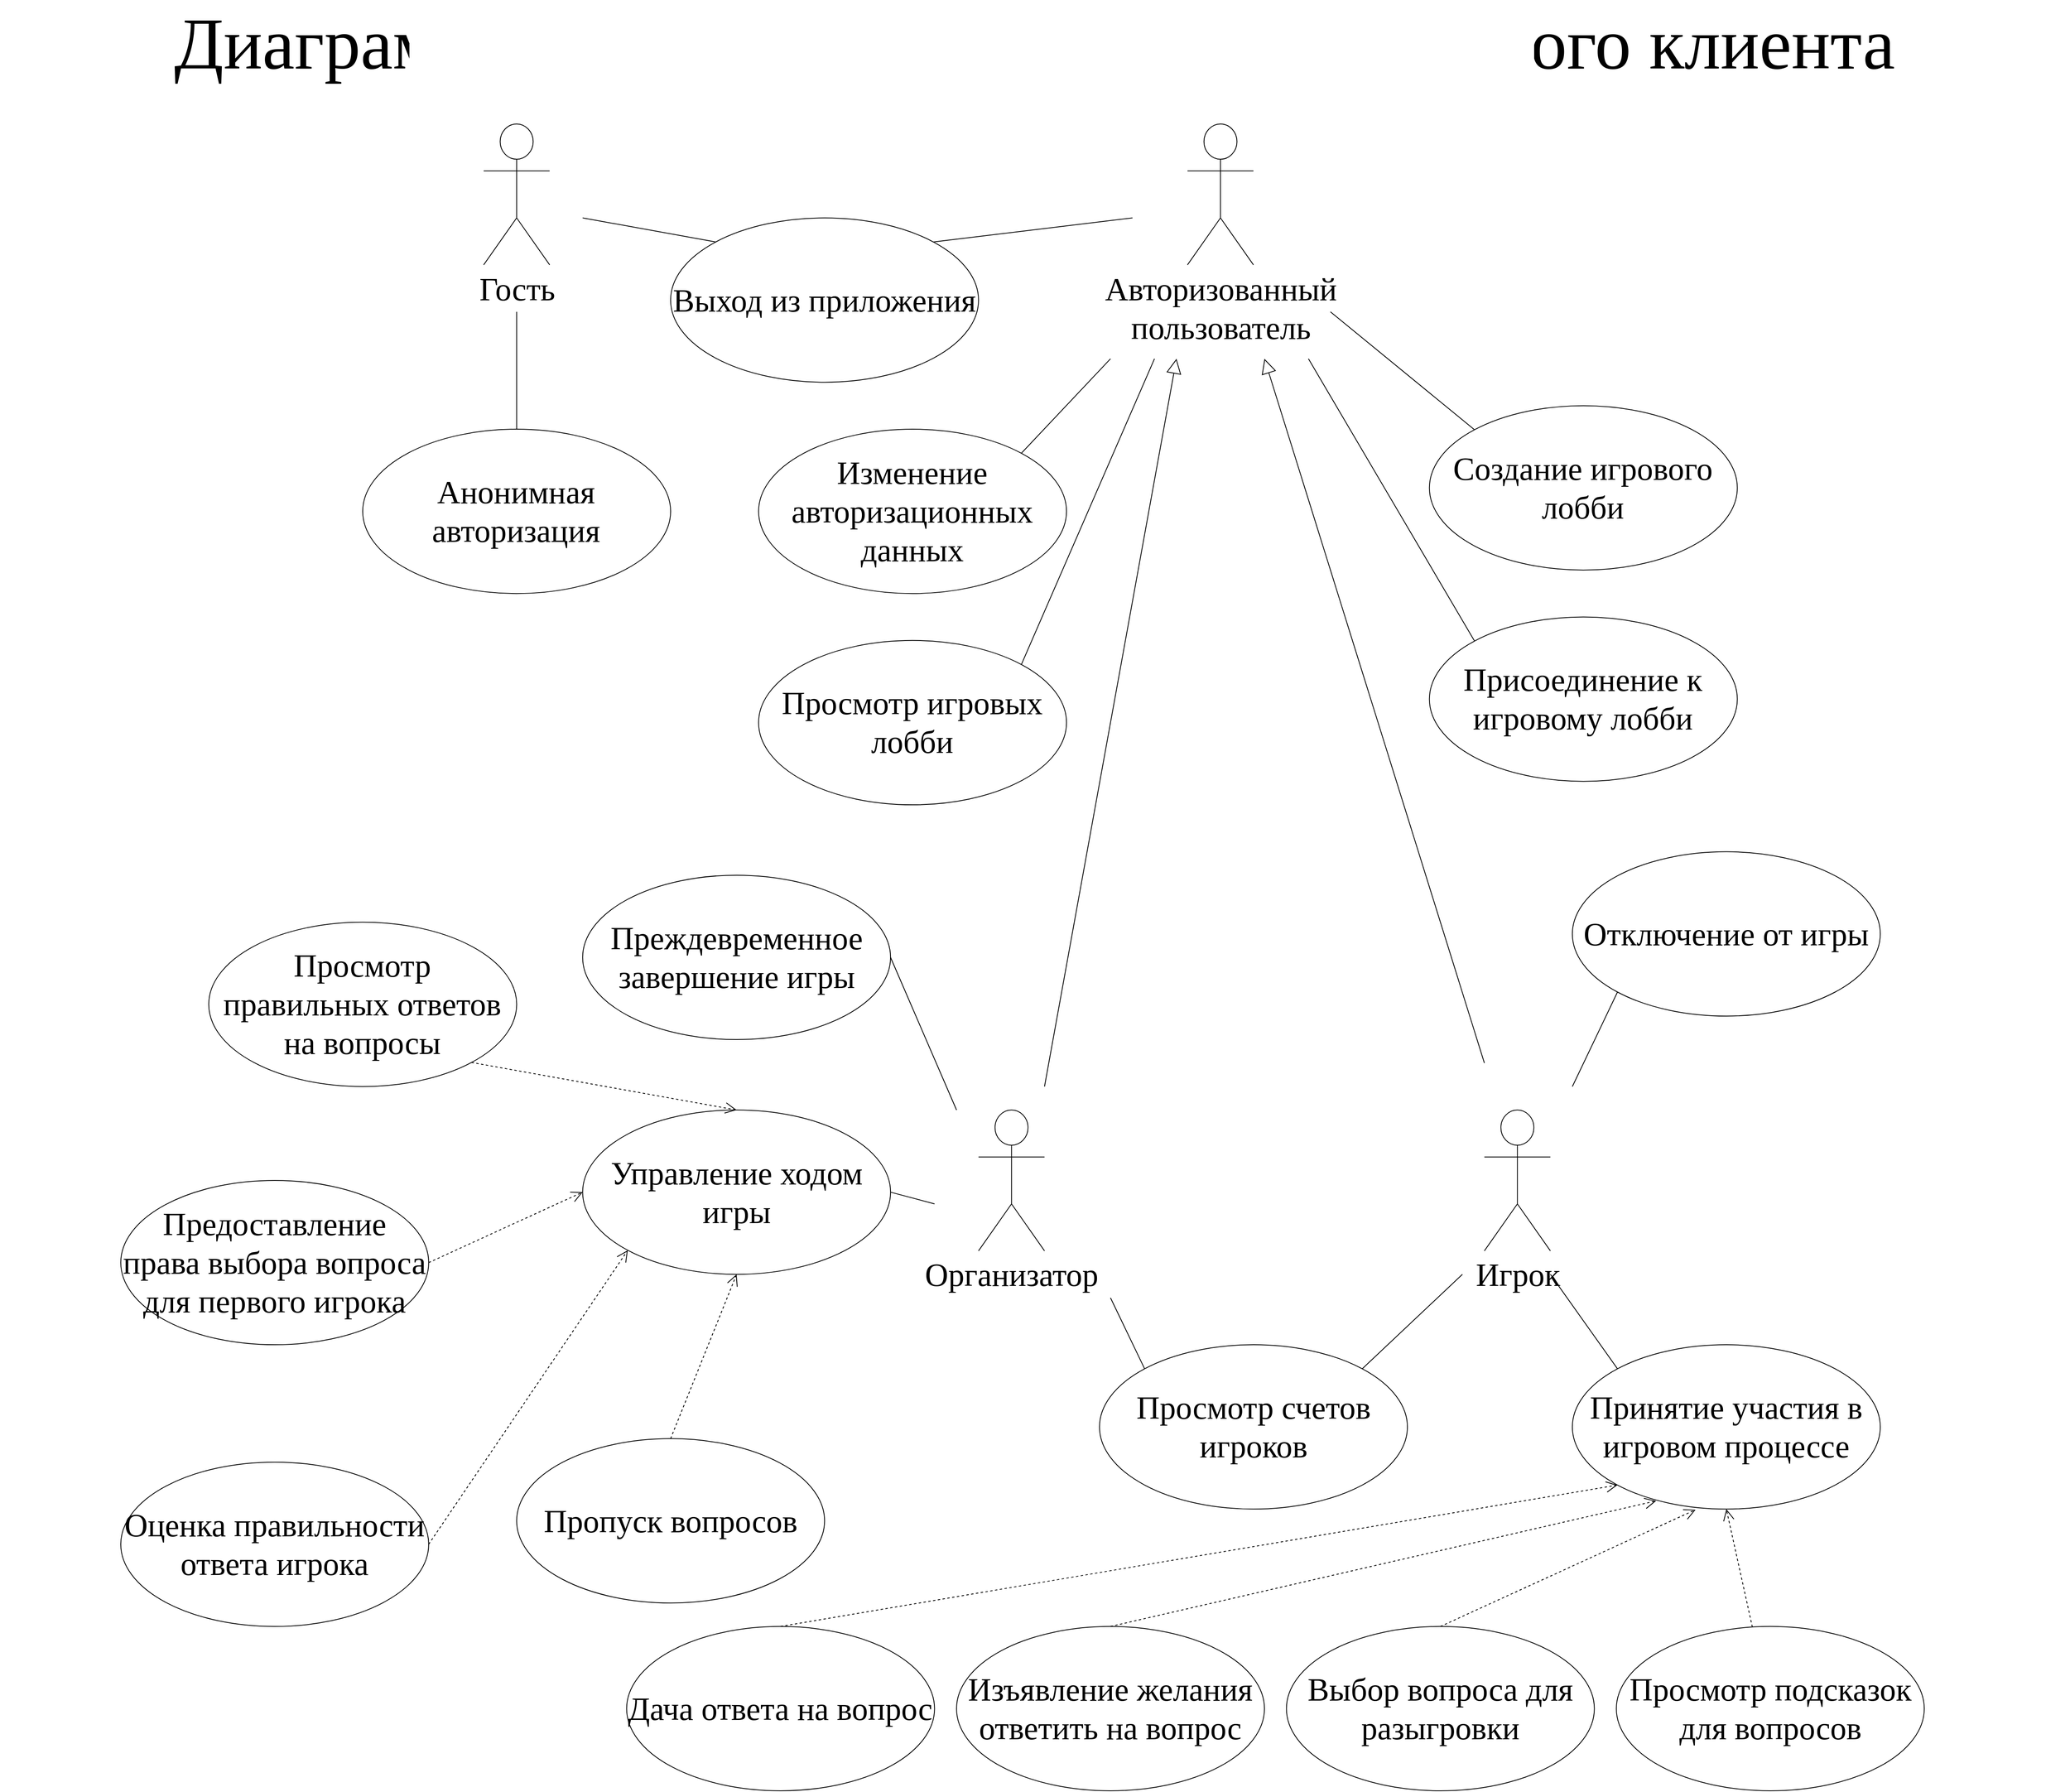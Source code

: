 <mxfile version="14.4.3" type="device"><diagram id="gBVzImfNDz74cVHBCHOD" name="Page-1"><mxGraphModel dx="5430" dy="4030" grid="0" gridSize="10" guides="1" tooltips="1" connect="1" arrows="1" fold="1" page="1" pageScale="1" pageWidth="3300" pageHeight="2339" math="0" shadow="0"><root><mxCell id="0"/><mxCell id="1" parent="0"/><mxCell id="9QUMbNn4nN6vszICzgs2-1" value="" style="group;fontFamily=Times New Roman;fontSize=40;" parent="1" vertex="1" connectable="0"><mxGeometry x="640" y="220" width="2240" height="2070" as="geometry"/></mxCell><mxCell id="wkiHpOZ1ZCbrlc2kg0uj-102" value="Гость" style="shape=umlActor;verticalLabelPosition=bottom;verticalAlign=top;html=1;strokeWidth=1;fontFamily=Times New Roman;fontSize=40;" parent="9QUMbNn4nN6vszICzgs2-1" vertex="1"><mxGeometry x="450.732" width="81.951" height="174.93" as="geometry"/></mxCell><mxCell id="wkiHpOZ1ZCbrlc2kg0uj-103" value="Анонимная &lt;br style=&quot;font-size: 40px;&quot;&gt;авторизация" style="ellipse;whiteSpace=wrap;html=1;strokeWidth=1;fontFamily=Times New Roman;fontSize=40;" parent="9QUMbNn4nN6vszICzgs2-1" vertex="1"><mxGeometry x="300.488" y="379.014" width="382.439" height="204.085" as="geometry"/></mxCell><mxCell id="wkiHpOZ1ZCbrlc2kg0uj-108" value="Авторизованный &lt;br style=&quot;font-size: 40px;&quot;&gt;пользователь" style="shape=umlActor;verticalLabelPosition=bottom;verticalAlign=top;html=1;strokeWidth=1;fontFamily=Times New Roman;fontSize=40;" parent="9QUMbNn4nN6vszICzgs2-1" vertex="1"><mxGeometry x="1324.878" width="81.951" height="174.93" as="geometry"/></mxCell><mxCell id="wkiHpOZ1ZCbrlc2kg0uj-110" value="Игрок" style="shape=umlActor;verticalLabelPosition=bottom;verticalAlign=top;html=1;strokeWidth=1;fontFamily=Times New Roman;fontSize=40;" parent="9QUMbNn4nN6vszICzgs2-1" vertex="1"><mxGeometry x="1693.659" y="1224.507" width="81.951" height="174.93" as="geometry"/></mxCell><mxCell id="wkiHpOZ1ZCbrlc2kg0uj-111" value="Организатор" style="shape=umlActor;verticalLabelPosition=bottom;verticalAlign=top;html=1;strokeWidth=1;fontFamily=Times New Roman;fontSize=40;" parent="9QUMbNn4nN6vszICzgs2-1" vertex="1"><mxGeometry x="1065.366" y="1224.507" width="81.951" height="174.93" as="geometry"/></mxCell><mxCell id="wkiHpOZ1ZCbrlc2kg0uj-114" value="Просмотр игровых лобби" style="ellipse;whiteSpace=wrap;html=1;strokeWidth=1;fontFamily=Times New Roman;fontSize=40;" parent="9QUMbNn4nN6vszICzgs2-1" vertex="1"><mxGeometry x="792.195" y="641.408" width="382.439" height="204.085" as="geometry"/></mxCell><mxCell id="wkiHpOZ1ZCbrlc2kg0uj-115" value="Изменение авторизационных данных" style="ellipse;whiteSpace=wrap;html=1;strokeWidth=1;fontFamily=Times New Roman;fontSize=40;" parent="9QUMbNn4nN6vszICzgs2-1" vertex="1"><mxGeometry x="792.195" y="379.014" width="382.439" height="204.085" as="geometry"/></mxCell><mxCell id="wkiHpOZ1ZCbrlc2kg0uj-116" value="Создание игрового лобби" style="ellipse;whiteSpace=wrap;html=1;strokeWidth=1;fontFamily=Times New Roman;fontSize=40;" parent="9QUMbNn4nN6vszICzgs2-1" vertex="1"><mxGeometry x="1625.366" y="349.859" width="382.439" height="204.085" as="geometry"/></mxCell><mxCell id="wkiHpOZ1ZCbrlc2kg0uj-117" value="Присоединение к игровому лобби" style="ellipse;whiteSpace=wrap;html=1;strokeWidth=1;fontFamily=Times New Roman;fontSize=40;" parent="9QUMbNn4nN6vszICzgs2-1" vertex="1"><mxGeometry x="1625.366" y="612.254" width="382.439" height="204.085" as="geometry"/></mxCell><mxCell id="wkiHpOZ1ZCbrlc2kg0uj-120" value="" style="endArrow=none;html=1;exitX=1;exitY=0;exitDx=0;exitDy=0;fontFamily=Times New Roman;fontSize=40;" parent="9QUMbNn4nN6vszICzgs2-1" source="wkiHpOZ1ZCbrlc2kg0uj-115" edge="1"><mxGeometry width="50" height="50" relative="1" as="geometry"><mxPoint x="1147.317" y="437.324" as="sourcePoint"/><mxPoint x="1229.268" y="291.549" as="targetPoint"/></mxGeometry></mxCell><mxCell id="wkiHpOZ1ZCbrlc2kg0uj-122" value="" style="endArrow=none;html=1;exitX=0.5;exitY=0;exitDx=0;exitDy=0;fontFamily=Times New Roman;fontSize=40;" parent="9QUMbNn4nN6vszICzgs2-1" source="wkiHpOZ1ZCbrlc2kg0uj-103" edge="1"><mxGeometry width="50" height="50" relative="1" as="geometry"><mxPoint x="641.951" y="291.549" as="sourcePoint"/><mxPoint x="491.707" y="233.239" as="targetPoint"/></mxGeometry></mxCell><mxCell id="wkiHpOZ1ZCbrlc2kg0uj-123" value="" style="endArrow=none;html=1;exitX=1;exitY=0;exitDx=0;exitDy=0;fontFamily=Times New Roman;fontSize=40;" parent="9QUMbNn4nN6vszICzgs2-1" source="wkiHpOZ1ZCbrlc2kg0uj-114" edge="1"><mxGeometry width="50" height="50" relative="1" as="geometry"><mxPoint x="1256.585" y="728.873" as="sourcePoint"/><mxPoint x="1283.902" y="291.549" as="targetPoint"/></mxGeometry></mxCell><mxCell id="wkiHpOZ1ZCbrlc2kg0uj-124" value="" style="endArrow=none;html=1;entryX=0;entryY=0;entryDx=0;entryDy=0;fontFamily=Times New Roman;fontSize=40;" parent="9QUMbNn4nN6vszICzgs2-1" target="wkiHpOZ1ZCbrlc2kg0uj-116" edge="1"><mxGeometry width="50" height="50" relative="1" as="geometry"><mxPoint x="1502.439" y="233.239" as="sourcePoint"/><mxPoint x="1461.463" y="874.648" as="targetPoint"/></mxGeometry></mxCell><mxCell id="wkiHpOZ1ZCbrlc2kg0uj-125" value="" style="endArrow=none;html=1;entryX=0;entryY=0;entryDx=0;entryDy=0;fontFamily=Times New Roman;fontSize=40;" parent="9QUMbNn4nN6vszICzgs2-1" target="wkiHpOZ1ZCbrlc2kg0uj-117" edge="1"><mxGeometry width="50" height="50" relative="1" as="geometry"><mxPoint x="1475.122" y="291.549" as="sourcePoint"/><mxPoint x="696.585" y="1166.197" as="targetPoint"/></mxGeometry></mxCell><mxCell id="wkiHpOZ1ZCbrlc2kg0uj-126" value="Выход из приложения" style="ellipse;whiteSpace=wrap;html=1;strokeWidth=1;fontFamily=Times New Roman;fontSize=40;" parent="9QUMbNn4nN6vszICzgs2-1" vertex="1"><mxGeometry x="682.927" y="116.62" width="382.439" height="204.085" as="geometry"/></mxCell><mxCell id="wkiHpOZ1ZCbrlc2kg0uj-127" value="" style="endArrow=none;html=1;entryX=0;entryY=0;entryDx=0;entryDy=0;fontFamily=Times New Roman;fontSize=40;" parent="9QUMbNn4nN6vszICzgs2-1" target="wkiHpOZ1ZCbrlc2kg0uj-126" edge="1"><mxGeometry width="50" height="50" relative="1" as="geometry"><mxPoint x="573.659" y="116.62" as="sourcePoint"/><mxPoint x="655.61" y="1137.042" as="targetPoint"/></mxGeometry></mxCell><mxCell id="wkiHpOZ1ZCbrlc2kg0uj-128" value="" style="endArrow=none;html=1;entryX=1;entryY=0;entryDx=0;entryDy=0;fontFamily=Times New Roman;fontSize=40;" parent="9QUMbNn4nN6vszICzgs2-1" target="wkiHpOZ1ZCbrlc2kg0uj-126" edge="1"><mxGeometry width="50" height="50" relative="1" as="geometry"><mxPoint x="1256.585" y="116.62" as="sourcePoint"/><mxPoint x="682.927" y="1166.197" as="targetPoint"/></mxGeometry></mxCell><mxCell id="wkiHpOZ1ZCbrlc2kg0uj-130" value="" style="endArrow=block;endSize=16;endFill=0;html=1;fontFamily=Times New Roman;fontSize=40;" parent="9QUMbNn4nN6vszICzgs2-1" edge="1"><mxGeometry width="160" relative="1" as="geometry"><mxPoint x="1147.317" y="1195.352" as="sourcePoint"/><mxPoint x="1311.22" y="291.549" as="targetPoint"/></mxGeometry></mxCell><mxCell id="wkiHpOZ1ZCbrlc2kg0uj-131" value="" style="endArrow=block;endSize=16;endFill=0;html=1;fontFamily=Times New Roman;fontSize=40;" parent="9QUMbNn4nN6vszICzgs2-1" edge="1"><mxGeometry width="160" relative="1" as="geometry"><mxPoint x="1693.659" y="1166.197" as="sourcePoint"/><mxPoint x="1420.488" y="291.549" as="targetPoint"/></mxGeometry></mxCell><mxCell id="wkiHpOZ1ZCbrlc2kg0uj-132" value="Выбор вопроса для разыгровки" style="ellipse;whiteSpace=wrap;html=1;strokeWidth=1;fontFamily=Times New Roman;fontSize=40;" parent="9QUMbNn4nN6vszICzgs2-1" vertex="1"><mxGeometry x="1447.805" y="1865.915" width="382.439" height="204.085" as="geometry"/></mxCell><mxCell id="wkiHpOZ1ZCbrlc2kg0uj-133" value="Изъявление желания ответить на вопрос" style="ellipse;whiteSpace=wrap;html=1;strokeWidth=1;fontFamily=Times New Roman;fontSize=40;" parent="9QUMbNn4nN6vszICzgs2-1" vertex="1"><mxGeometry x="1038.049" y="1865.915" width="382.439" height="204.085" as="geometry"/></mxCell><mxCell id="wkiHpOZ1ZCbrlc2kg0uj-134" value="Просмотр счетов игроков" style="ellipse;whiteSpace=wrap;html=1;strokeWidth=1;fontFamily=Times New Roman;fontSize=40;" parent="9QUMbNn4nN6vszICzgs2-1" vertex="1"><mxGeometry x="1215.61" y="1516.056" width="382.439" height="204.085" as="geometry"/></mxCell><mxCell id="wkiHpOZ1ZCbrlc2kg0uj-135" value="Дача ответа на вопрос" style="ellipse;whiteSpace=wrap;html=1;strokeWidth=1;fontFamily=Times New Roman;fontSize=40;" parent="9QUMbNn4nN6vszICzgs2-1" vertex="1"><mxGeometry x="628.293" y="1865.915" width="382.439" height="204.085" as="geometry"/></mxCell><mxCell id="wkiHpOZ1ZCbrlc2kg0uj-137" value="Предоставление права выбора вопроса для первого игрока" style="ellipse;whiteSpace=wrap;html=1;strokeWidth=1;fontFamily=Times New Roman;fontSize=40;" parent="9QUMbNn4nN6vszICzgs2-1" vertex="1"><mxGeometry y="1311.972" width="382.439" height="204.085" as="geometry"/></mxCell><mxCell id="wkiHpOZ1ZCbrlc2kg0uj-138" value="Оценка правильности ответа игрока" style="ellipse;whiteSpace=wrap;html=1;strokeWidth=1;fontFamily=Times New Roman;fontSize=40;" parent="9QUMbNn4nN6vszICzgs2-1" vertex="1"><mxGeometry y="1661.831" width="382.439" height="204.085" as="geometry"/></mxCell><mxCell id="wkiHpOZ1ZCbrlc2kg0uj-139" value="Управление ходом игры" style="ellipse;whiteSpace=wrap;html=1;strokeWidth=1;fontFamily=Times New Roman;fontSize=40;" parent="9QUMbNn4nN6vszICzgs2-1" vertex="1"><mxGeometry x="573.659" y="1224.507" width="382.439" height="204.085" as="geometry"/></mxCell><mxCell id="wkiHpOZ1ZCbrlc2kg0uj-140" value="" style="endArrow=none;html=1;exitX=1;exitY=0;exitDx=0;exitDy=0;entryX=0;entryY=0;entryDx=0;entryDy=0;fontFamily=Times New Roman;fontSize=40;" parent="9QUMbNn4nN6vszICzgs2-1" target="wkiHpOZ1ZCbrlc2kg0uj-134" edge="1"><mxGeometry width="50" height="50" relative="1" as="geometry"><mxPoint x="1229.261" y="1457.75" as="sourcePoint"/><mxPoint x="1339.902" y="1340.398" as="targetPoint"/></mxGeometry></mxCell><mxCell id="wkiHpOZ1ZCbrlc2kg0uj-141" value="" style="endArrow=none;html=1;exitX=1;exitY=0;exitDx=0;exitDy=0;fontFamily=Times New Roman;fontSize=40;" parent="9QUMbNn4nN6vszICzgs2-1" source="wkiHpOZ1ZCbrlc2kg0uj-134" edge="1"><mxGeometry width="50" height="50" relative="1" as="geometry"><mxPoint x="1487.408" y="1487.634" as="sourcePoint"/><mxPoint x="1666.341" y="1428.592" as="targetPoint"/></mxGeometry></mxCell><mxCell id="wkiHpOZ1ZCbrlc2kg0uj-142" value="Принятие участия в игровом процессе" style="ellipse;whiteSpace=wrap;html=1;strokeWidth=1;fontFamily=Times New Roman;fontSize=40;" parent="9QUMbNn4nN6vszICzgs2-1" vertex="1"><mxGeometry x="1802.927" y="1516.056" width="382.439" height="204.085" as="geometry"/></mxCell><mxCell id="wkiHpOZ1ZCbrlc2kg0uj-143" value="Отключение от игры" style="ellipse;whiteSpace=wrap;html=1;strokeWidth=1;fontFamily=Times New Roman;fontSize=40;" parent="9QUMbNn4nN6vszICzgs2-1" vertex="1"><mxGeometry x="1802.927" y="903.803" width="382.439" height="204.085" as="geometry"/></mxCell><mxCell id="wkiHpOZ1ZCbrlc2kg0uj-144" value="Преждевременное завершение игры" style="ellipse;whiteSpace=wrap;html=1;strokeWidth=1;fontFamily=Times New Roman;fontSize=40;" parent="9QUMbNn4nN6vszICzgs2-1" vertex="1"><mxGeometry x="573.659" y="932.958" width="382.439" height="204.085" as="geometry"/></mxCell><mxCell id="wkiHpOZ1ZCbrlc2kg0uj-145" value="" style="endArrow=none;html=1;exitX=1;exitY=0.5;exitDx=0;exitDy=0;fontFamily=Times New Roman;fontSize=40;" parent="9QUMbNn4nN6vszICzgs2-1" source="wkiHpOZ1ZCbrlc2kg0uj-139" edge="1"><mxGeometry width="50" height="50" relative="1" as="geometry"><mxPoint x="1145.944" y="700.451" as="sourcePoint"/><mxPoint x="1010.732" y="1341.127" as="targetPoint"/></mxGeometry></mxCell><mxCell id="wkiHpOZ1ZCbrlc2kg0uj-146" value="" style="endArrow=none;html=1;entryX=1;entryY=0.5;entryDx=0;entryDy=0;fontFamily=Times New Roman;fontSize=40;" parent="9QUMbNn4nN6vszICzgs2-1" target="wkiHpOZ1ZCbrlc2kg0uj-144" edge="1"><mxGeometry width="50" height="50" relative="1" as="geometry"><mxPoint x="1038.049" y="1224.507" as="sourcePoint"/><mxPoint x="1338.537" y="349.859" as="targetPoint"/></mxGeometry></mxCell><mxCell id="wkiHpOZ1ZCbrlc2kg0uj-147" value="" style="endArrow=none;html=1;exitX=0;exitY=1;exitDx=0;exitDy=0;fontFamily=Times New Roman;fontSize=40;" parent="9QUMbNn4nN6vszICzgs2-1" source="wkiHpOZ1ZCbrlc2kg0uj-143" edge="1"><mxGeometry width="50" height="50" relative="1" as="geometry"><mxPoint x="1200.578" y="758.761" as="sourcePoint"/><mxPoint x="1802.927" y="1195.352" as="targetPoint"/></mxGeometry></mxCell><mxCell id="wkiHpOZ1ZCbrlc2kg0uj-148" value="" style="endArrow=none;html=1;exitX=0;exitY=0;exitDx=0;exitDy=0;fontFamily=Times New Roman;fontSize=40;" parent="9QUMbNn4nN6vszICzgs2-1" source="wkiHpOZ1ZCbrlc2kg0uj-142" edge="1"><mxGeometry width="50" height="50" relative="1" as="geometry"><mxPoint x="1227.896" y="787.916" as="sourcePoint"/><mxPoint x="1775.61" y="1428.592" as="targetPoint"/></mxGeometry></mxCell><mxCell id="wkiHpOZ1ZCbrlc2kg0uj-150" value="" style="endArrow=open;endSize=12;dashed=1;html=1;exitX=1;exitY=0.5;exitDx=0;exitDy=0;entryX=0;entryY=0.5;entryDx=0;entryDy=0;fontFamily=Times New Roman;fontSize=40;" parent="9QUMbNn4nN6vszICzgs2-1" source="wkiHpOZ1ZCbrlc2kg0uj-137" target="wkiHpOZ1ZCbrlc2kg0uj-139" edge="1"><mxGeometry width="160" relative="1" as="geometry"><mxPoint x="655.61" y="1895.07" as="sourcePoint"/><mxPoint x="1092.683" y="1895.07" as="targetPoint"/></mxGeometry></mxCell><mxCell id="wkiHpOZ1ZCbrlc2kg0uj-153" value="" style="endArrow=open;endSize=12;dashed=1;html=1;exitX=1;exitY=0.5;exitDx=0;exitDy=0;entryX=0;entryY=1;entryDx=0;entryDy=0;fontFamily=Times New Roman;fontSize=40;" parent="9QUMbNn4nN6vszICzgs2-1" source="wkiHpOZ1ZCbrlc2kg0uj-138" target="wkiHpOZ1ZCbrlc2kg0uj-139" edge="1"><mxGeometry width="160" relative="1" as="geometry"><mxPoint x="382.439" y="1195.352" as="sourcePoint"/><mxPoint x="656.983" y="1283.549" as="targetPoint"/></mxGeometry></mxCell><mxCell id="wkiHpOZ1ZCbrlc2kg0uj-154" value="" style="endArrow=open;endSize=12;dashed=1;html=1;exitX=0.5;exitY=0;exitDx=0;exitDy=0;entryX=0.4;entryY=1.004;entryDx=0;entryDy=0;entryPerimeter=0;fontFamily=Times New Roman;fontSize=40;" parent="9QUMbNn4nN6vszICzgs2-1" source="wkiHpOZ1ZCbrlc2kg0uj-132" target="wkiHpOZ1ZCbrlc2kg0uj-142" edge="1"><mxGeometry width="160" relative="1" as="geometry"><mxPoint x="409.756" y="1224.507" as="sourcePoint"/><mxPoint x="684.3" y="1312.704" as="targetPoint"/></mxGeometry></mxCell><mxCell id="wkiHpOZ1ZCbrlc2kg0uj-155" value="" style="endArrow=open;endSize=12;dashed=1;html=1;exitX=0.5;exitY=0;exitDx=0;exitDy=0;entryX=0.272;entryY=0.95;entryDx=0;entryDy=0;entryPerimeter=0;fontFamily=Times New Roman;fontSize=40;" parent="9QUMbNn4nN6vszICzgs2-1" source="wkiHpOZ1ZCbrlc2kg0uj-133" target="wkiHpOZ1ZCbrlc2kg0uj-142" edge="1"><mxGeometry width="160" relative="1" as="geometry"><mxPoint x="437.073" y="1253.662" as="sourcePoint"/><mxPoint x="711.617" y="1341.859" as="targetPoint"/></mxGeometry></mxCell><mxCell id="wkiHpOZ1ZCbrlc2kg0uj-156" value="" style="endArrow=open;endSize=12;dashed=1;html=1;entryX=0;entryY=1;entryDx=0;entryDy=0;exitX=0.5;exitY=0;exitDx=0;exitDy=0;fontFamily=Times New Roman;fontSize=40;" parent="9QUMbNn4nN6vszICzgs2-1" source="wkiHpOZ1ZCbrlc2kg0uj-135" target="wkiHpOZ1ZCbrlc2kg0uj-142" edge="1"><mxGeometry width="160" relative="1" as="geometry"><mxPoint x="1010.732" y="2332.394" as="sourcePoint"/><mxPoint x="738.934" y="1371.014" as="targetPoint"/></mxGeometry></mxCell><mxCell id="tXoZkuplflCfIWmm1BE0-1" value="Пропуск вопросов" style="ellipse;whiteSpace=wrap;html=1;strokeWidth=1;fontFamily=Times New Roman;fontSize=40;" parent="9QUMbNn4nN6vszICzgs2-1" vertex="1"><mxGeometry x="491.707" y="1632.676" width="382.439" height="204.085" as="geometry"/></mxCell><mxCell id="tXoZkuplflCfIWmm1BE0-2" value="" style="endArrow=open;endSize=12;dashed=1;html=1;exitX=0.5;exitY=0;exitDx=0;exitDy=0;entryX=0.5;entryY=1;entryDx=0;entryDy=0;fontFamily=Times New Roman;fontSize=40;" parent="9QUMbNn4nN6vszICzgs2-1" source="tXoZkuplflCfIWmm1BE0-1" target="wkiHpOZ1ZCbrlc2kg0uj-139" edge="1"><mxGeometry width="160" relative="1" as="geometry"><mxPoint x="382.439" y="1486.901" as="sourcePoint"/><mxPoint x="656.983" y="1427.859" as="targetPoint"/></mxGeometry></mxCell><mxCell id="tXoZkuplflCfIWmm1BE0-3" value="Просмотр правильных ответов на вопросы" style="ellipse;whiteSpace=wrap;html=1;strokeWidth=1;fontFamily=Times New Roman;fontSize=40;" parent="9QUMbNn4nN6vszICzgs2-1" vertex="1"><mxGeometry x="109.268" y="991.268" width="382.439" height="204.085" as="geometry"/></mxCell><mxCell id="tXoZkuplflCfIWmm1BE0-4" value="" style="endArrow=open;endSize=12;dashed=1;html=1;exitX=1;exitY=1;exitDx=0;exitDy=0;entryX=0.5;entryY=0;entryDx=0;entryDy=0;fontFamily=Times New Roman;fontSize=40;" parent="9QUMbNn4nN6vszICzgs2-1" source="tXoZkuplflCfIWmm1BE0-3" target="wkiHpOZ1ZCbrlc2kg0uj-139" edge="1"><mxGeometry width="160" relative="1" as="geometry"><mxPoint x="409.756" y="1443.169" as="sourcePoint"/><mxPoint x="600.976" y="1355.704" as="targetPoint"/></mxGeometry></mxCell><mxCell id="tXoZkuplflCfIWmm1BE0-5" value="Просмотр подсказок для вопросов" style="ellipse;whiteSpace=wrap;html=1;strokeWidth=1;fontFamily=Times New Roman;fontSize=40;" parent="9QUMbNn4nN6vszICzgs2-1" vertex="1"><mxGeometry x="1857.561" y="1865.915" width="382.439" height="204.085" as="geometry"/></mxCell><mxCell id="tXoZkuplflCfIWmm1BE0-7" value="" style="endArrow=open;endSize=12;dashed=1;html=1;entryX=0.5;entryY=1;entryDx=0;entryDy=0;fontFamily=Times New Roman;fontSize=40;" parent="9QUMbNn4nN6vszICzgs2-1" source="tXoZkuplflCfIWmm1BE0-5" target="wkiHpOZ1ZCbrlc2kg0uj-142" edge="1"><mxGeometry width="160" relative="1" as="geometry"><mxPoint x="1666.341" y="1895.07" as="sourcePoint"/><mxPoint x="2070.798" y="1755.214" as="targetPoint"/></mxGeometry></mxCell><mxCell id="9QUMbNn4nN6vszICzgs2-3" value="Диаграмма вариантов использования&amp;nbsp; игрового клиента" style="text;html=1;strokeColor=none;fillColor=none;align=center;verticalAlign=middle;whiteSpace=wrap;rounded=0;fontFamily=Times New Roman;fontSize=90;" parent="1" vertex="1"><mxGeometry x="490" y="110" width="2570" height="20" as="geometry"/></mxCell></root></mxGraphModel></diagram></mxfile>